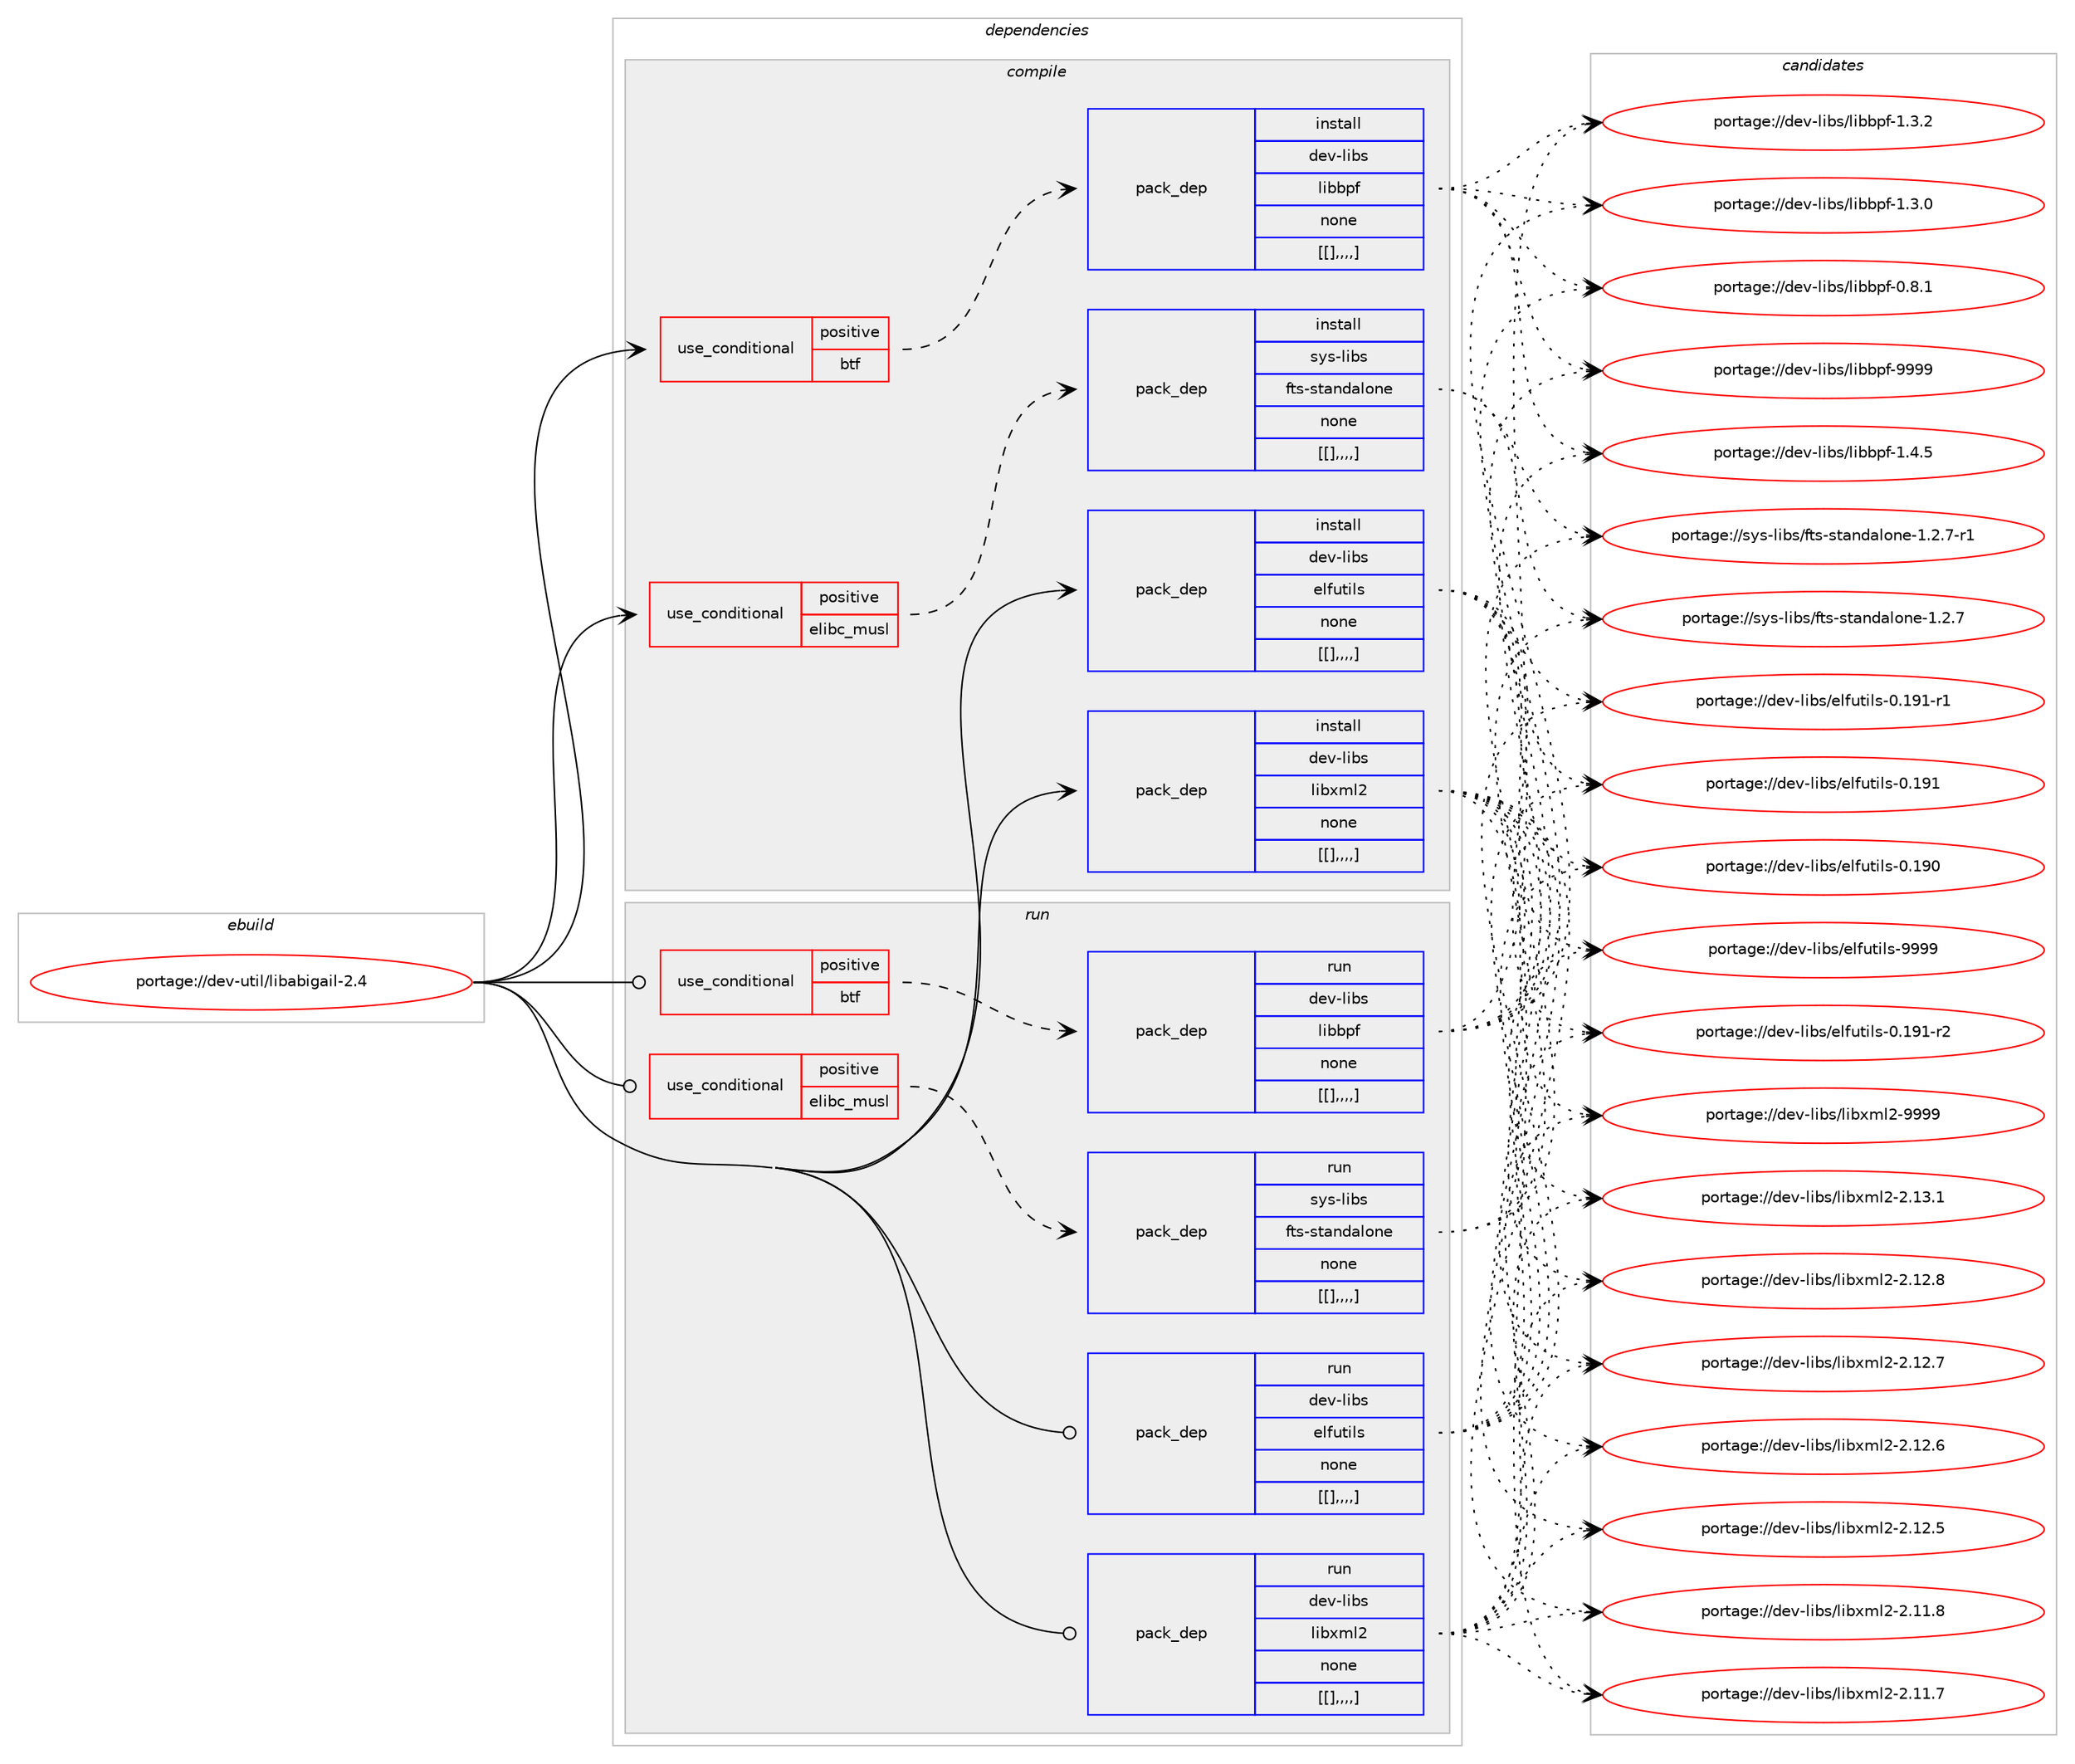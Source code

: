 digraph prolog {

# *************
# Graph options
# *************

newrank=true;
concentrate=true;
compound=true;
graph [rankdir=LR,fontname=Helvetica,fontsize=10,ranksep=1.5];#, ranksep=2.5, nodesep=0.2];
edge  [arrowhead=vee];
node  [fontname=Helvetica,fontsize=10];

# **********
# The ebuild
# **********

subgraph cluster_leftcol {
color=gray;
label=<<i>ebuild</i>>;
id [label="portage://dev-util/libabigail-2.4", color=red, width=4, href="../dev-util/libabigail-2.4.svg"];
}

# ****************
# The dependencies
# ****************

subgraph cluster_midcol {
color=gray;
label=<<i>dependencies</i>>;
subgraph cluster_compile {
fillcolor="#eeeeee";
style=filled;
label=<<i>compile</i>>;
subgraph cond62683 {
dependency220458 [label=<<TABLE BORDER="0" CELLBORDER="1" CELLSPACING="0" CELLPADDING="4"><TR><TD ROWSPAN="3" CELLPADDING="10">use_conditional</TD></TR><TR><TD>positive</TD></TR><TR><TD>btf</TD></TR></TABLE>>, shape=none, color=red];
subgraph pack156348 {
dependency220459 [label=<<TABLE BORDER="0" CELLBORDER="1" CELLSPACING="0" CELLPADDING="4" WIDTH="220"><TR><TD ROWSPAN="6" CELLPADDING="30">pack_dep</TD></TR><TR><TD WIDTH="110">install</TD></TR><TR><TD>dev-libs</TD></TR><TR><TD>libbpf</TD></TR><TR><TD>none</TD></TR><TR><TD>[[],,,,]</TD></TR></TABLE>>, shape=none, color=blue];
}
dependency220458:e -> dependency220459:w [weight=20,style="dashed",arrowhead="vee"];
}
id:e -> dependency220458:w [weight=20,style="solid",arrowhead="vee"];
subgraph cond62684 {
dependency220460 [label=<<TABLE BORDER="0" CELLBORDER="1" CELLSPACING="0" CELLPADDING="4"><TR><TD ROWSPAN="3" CELLPADDING="10">use_conditional</TD></TR><TR><TD>positive</TD></TR><TR><TD>elibc_musl</TD></TR></TABLE>>, shape=none, color=red];
subgraph pack156349 {
dependency220461 [label=<<TABLE BORDER="0" CELLBORDER="1" CELLSPACING="0" CELLPADDING="4" WIDTH="220"><TR><TD ROWSPAN="6" CELLPADDING="30">pack_dep</TD></TR><TR><TD WIDTH="110">install</TD></TR><TR><TD>sys-libs</TD></TR><TR><TD>fts-standalone</TD></TR><TR><TD>none</TD></TR><TR><TD>[[],,,,]</TD></TR></TABLE>>, shape=none, color=blue];
}
dependency220460:e -> dependency220461:w [weight=20,style="dashed",arrowhead="vee"];
}
id:e -> dependency220460:w [weight=20,style="solid",arrowhead="vee"];
subgraph pack156350 {
dependency220462 [label=<<TABLE BORDER="0" CELLBORDER="1" CELLSPACING="0" CELLPADDING="4" WIDTH="220"><TR><TD ROWSPAN="6" CELLPADDING="30">pack_dep</TD></TR><TR><TD WIDTH="110">install</TD></TR><TR><TD>dev-libs</TD></TR><TR><TD>elfutils</TD></TR><TR><TD>none</TD></TR><TR><TD>[[],,,,]</TD></TR></TABLE>>, shape=none, color=blue];
}
id:e -> dependency220462:w [weight=20,style="solid",arrowhead="vee"];
subgraph pack156351 {
dependency220463 [label=<<TABLE BORDER="0" CELLBORDER="1" CELLSPACING="0" CELLPADDING="4" WIDTH="220"><TR><TD ROWSPAN="6" CELLPADDING="30">pack_dep</TD></TR><TR><TD WIDTH="110">install</TD></TR><TR><TD>dev-libs</TD></TR><TR><TD>libxml2</TD></TR><TR><TD>none</TD></TR><TR><TD>[[],,,,]</TD></TR></TABLE>>, shape=none, color=blue];
}
id:e -> dependency220463:w [weight=20,style="solid",arrowhead="vee"];
}
subgraph cluster_compileandrun {
fillcolor="#eeeeee";
style=filled;
label=<<i>compile and run</i>>;
}
subgraph cluster_run {
fillcolor="#eeeeee";
style=filled;
label=<<i>run</i>>;
subgraph cond62685 {
dependency220464 [label=<<TABLE BORDER="0" CELLBORDER="1" CELLSPACING="0" CELLPADDING="4"><TR><TD ROWSPAN="3" CELLPADDING="10">use_conditional</TD></TR><TR><TD>positive</TD></TR><TR><TD>btf</TD></TR></TABLE>>, shape=none, color=red];
subgraph pack156352 {
dependency220465 [label=<<TABLE BORDER="0" CELLBORDER="1" CELLSPACING="0" CELLPADDING="4" WIDTH="220"><TR><TD ROWSPAN="6" CELLPADDING="30">pack_dep</TD></TR><TR><TD WIDTH="110">run</TD></TR><TR><TD>dev-libs</TD></TR><TR><TD>libbpf</TD></TR><TR><TD>none</TD></TR><TR><TD>[[],,,,]</TD></TR></TABLE>>, shape=none, color=blue];
}
dependency220464:e -> dependency220465:w [weight=20,style="dashed",arrowhead="vee"];
}
id:e -> dependency220464:w [weight=20,style="solid",arrowhead="odot"];
subgraph cond62686 {
dependency220466 [label=<<TABLE BORDER="0" CELLBORDER="1" CELLSPACING="0" CELLPADDING="4"><TR><TD ROWSPAN="3" CELLPADDING="10">use_conditional</TD></TR><TR><TD>positive</TD></TR><TR><TD>elibc_musl</TD></TR></TABLE>>, shape=none, color=red];
subgraph pack156353 {
dependency220467 [label=<<TABLE BORDER="0" CELLBORDER="1" CELLSPACING="0" CELLPADDING="4" WIDTH="220"><TR><TD ROWSPAN="6" CELLPADDING="30">pack_dep</TD></TR><TR><TD WIDTH="110">run</TD></TR><TR><TD>sys-libs</TD></TR><TR><TD>fts-standalone</TD></TR><TR><TD>none</TD></TR><TR><TD>[[],,,,]</TD></TR></TABLE>>, shape=none, color=blue];
}
dependency220466:e -> dependency220467:w [weight=20,style="dashed",arrowhead="vee"];
}
id:e -> dependency220466:w [weight=20,style="solid",arrowhead="odot"];
subgraph pack156354 {
dependency220468 [label=<<TABLE BORDER="0" CELLBORDER="1" CELLSPACING="0" CELLPADDING="4" WIDTH="220"><TR><TD ROWSPAN="6" CELLPADDING="30">pack_dep</TD></TR><TR><TD WIDTH="110">run</TD></TR><TR><TD>dev-libs</TD></TR><TR><TD>elfutils</TD></TR><TR><TD>none</TD></TR><TR><TD>[[],,,,]</TD></TR></TABLE>>, shape=none, color=blue];
}
id:e -> dependency220468:w [weight=20,style="solid",arrowhead="odot"];
subgraph pack156355 {
dependency220469 [label=<<TABLE BORDER="0" CELLBORDER="1" CELLSPACING="0" CELLPADDING="4" WIDTH="220"><TR><TD ROWSPAN="6" CELLPADDING="30">pack_dep</TD></TR><TR><TD WIDTH="110">run</TD></TR><TR><TD>dev-libs</TD></TR><TR><TD>libxml2</TD></TR><TR><TD>none</TD></TR><TR><TD>[[],,,,]</TD></TR></TABLE>>, shape=none, color=blue];
}
id:e -> dependency220469:w [weight=20,style="solid",arrowhead="odot"];
}
}

# **************
# The candidates
# **************

subgraph cluster_choices {
rank=same;
color=gray;
label=<<i>candidates</i>>;

subgraph choice156348 {
color=black;
nodesep=1;
choice10010111845108105981154710810598981121024557575757 [label="portage://dev-libs/libbpf-9999", color=red, width=4,href="../dev-libs/libbpf-9999.svg"];
choice1001011184510810598115471081059898112102454946524653 [label="portage://dev-libs/libbpf-1.4.5", color=red, width=4,href="../dev-libs/libbpf-1.4.5.svg"];
choice1001011184510810598115471081059898112102454946514650 [label="portage://dev-libs/libbpf-1.3.2", color=red, width=4,href="../dev-libs/libbpf-1.3.2.svg"];
choice1001011184510810598115471081059898112102454946514648 [label="portage://dev-libs/libbpf-1.3.0", color=red, width=4,href="../dev-libs/libbpf-1.3.0.svg"];
choice1001011184510810598115471081059898112102454846564649 [label="portage://dev-libs/libbpf-0.8.1", color=red, width=4,href="../dev-libs/libbpf-0.8.1.svg"];
dependency220459:e -> choice10010111845108105981154710810598981121024557575757:w [style=dotted,weight="100"];
dependency220459:e -> choice1001011184510810598115471081059898112102454946524653:w [style=dotted,weight="100"];
dependency220459:e -> choice1001011184510810598115471081059898112102454946514650:w [style=dotted,weight="100"];
dependency220459:e -> choice1001011184510810598115471081059898112102454946514648:w [style=dotted,weight="100"];
dependency220459:e -> choice1001011184510810598115471081059898112102454846564649:w [style=dotted,weight="100"];
}
subgraph choice156349 {
color=black;
nodesep=1;
choice1151211154510810598115471021161154511511697110100971081111101014549465046554511449 [label="portage://sys-libs/fts-standalone-1.2.7-r1", color=red, width=4,href="../sys-libs/fts-standalone-1.2.7-r1.svg"];
choice115121115451081059811547102116115451151169711010097108111110101454946504655 [label="portage://sys-libs/fts-standalone-1.2.7", color=red, width=4,href="../sys-libs/fts-standalone-1.2.7.svg"];
dependency220461:e -> choice1151211154510810598115471021161154511511697110100971081111101014549465046554511449:w [style=dotted,weight="100"];
dependency220461:e -> choice115121115451081059811547102116115451151169711010097108111110101454946504655:w [style=dotted,weight="100"];
}
subgraph choice156350 {
color=black;
nodesep=1;
choice1001011184510810598115471011081021171161051081154557575757 [label="portage://dev-libs/elfutils-9999", color=red, width=4,href="../dev-libs/elfutils-9999.svg"];
choice1001011184510810598115471011081021171161051081154548464957494511450 [label="portage://dev-libs/elfutils-0.191-r2", color=red, width=4,href="../dev-libs/elfutils-0.191-r2.svg"];
choice1001011184510810598115471011081021171161051081154548464957494511449 [label="portage://dev-libs/elfutils-0.191-r1", color=red, width=4,href="../dev-libs/elfutils-0.191-r1.svg"];
choice100101118451081059811547101108102117116105108115454846495749 [label="portage://dev-libs/elfutils-0.191", color=red, width=4,href="../dev-libs/elfutils-0.191.svg"];
choice100101118451081059811547101108102117116105108115454846495748 [label="portage://dev-libs/elfutils-0.190", color=red, width=4,href="../dev-libs/elfutils-0.190.svg"];
dependency220462:e -> choice1001011184510810598115471011081021171161051081154557575757:w [style=dotted,weight="100"];
dependency220462:e -> choice1001011184510810598115471011081021171161051081154548464957494511450:w [style=dotted,weight="100"];
dependency220462:e -> choice1001011184510810598115471011081021171161051081154548464957494511449:w [style=dotted,weight="100"];
dependency220462:e -> choice100101118451081059811547101108102117116105108115454846495749:w [style=dotted,weight="100"];
dependency220462:e -> choice100101118451081059811547101108102117116105108115454846495748:w [style=dotted,weight="100"];
}
subgraph choice156351 {
color=black;
nodesep=1;
choice10010111845108105981154710810598120109108504557575757 [label="portage://dev-libs/libxml2-9999", color=red, width=4,href="../dev-libs/libxml2-9999.svg"];
choice100101118451081059811547108105981201091085045504649514649 [label="portage://dev-libs/libxml2-2.13.1", color=red, width=4,href="../dev-libs/libxml2-2.13.1.svg"];
choice100101118451081059811547108105981201091085045504649504656 [label="portage://dev-libs/libxml2-2.12.8", color=red, width=4,href="../dev-libs/libxml2-2.12.8.svg"];
choice100101118451081059811547108105981201091085045504649504655 [label="portage://dev-libs/libxml2-2.12.7", color=red, width=4,href="../dev-libs/libxml2-2.12.7.svg"];
choice100101118451081059811547108105981201091085045504649504654 [label="portage://dev-libs/libxml2-2.12.6", color=red, width=4,href="../dev-libs/libxml2-2.12.6.svg"];
choice100101118451081059811547108105981201091085045504649504653 [label="portage://dev-libs/libxml2-2.12.5", color=red, width=4,href="../dev-libs/libxml2-2.12.5.svg"];
choice100101118451081059811547108105981201091085045504649494656 [label="portage://dev-libs/libxml2-2.11.8", color=red, width=4,href="../dev-libs/libxml2-2.11.8.svg"];
choice100101118451081059811547108105981201091085045504649494655 [label="portage://dev-libs/libxml2-2.11.7", color=red, width=4,href="../dev-libs/libxml2-2.11.7.svg"];
dependency220463:e -> choice10010111845108105981154710810598120109108504557575757:w [style=dotted,weight="100"];
dependency220463:e -> choice100101118451081059811547108105981201091085045504649514649:w [style=dotted,weight="100"];
dependency220463:e -> choice100101118451081059811547108105981201091085045504649504656:w [style=dotted,weight="100"];
dependency220463:e -> choice100101118451081059811547108105981201091085045504649504655:w [style=dotted,weight="100"];
dependency220463:e -> choice100101118451081059811547108105981201091085045504649504654:w [style=dotted,weight="100"];
dependency220463:e -> choice100101118451081059811547108105981201091085045504649504653:w [style=dotted,weight="100"];
dependency220463:e -> choice100101118451081059811547108105981201091085045504649494656:w [style=dotted,weight="100"];
dependency220463:e -> choice100101118451081059811547108105981201091085045504649494655:w [style=dotted,weight="100"];
}
subgraph choice156352 {
color=black;
nodesep=1;
choice10010111845108105981154710810598981121024557575757 [label="portage://dev-libs/libbpf-9999", color=red, width=4,href="../dev-libs/libbpf-9999.svg"];
choice1001011184510810598115471081059898112102454946524653 [label="portage://dev-libs/libbpf-1.4.5", color=red, width=4,href="../dev-libs/libbpf-1.4.5.svg"];
choice1001011184510810598115471081059898112102454946514650 [label="portage://dev-libs/libbpf-1.3.2", color=red, width=4,href="../dev-libs/libbpf-1.3.2.svg"];
choice1001011184510810598115471081059898112102454946514648 [label="portage://dev-libs/libbpf-1.3.0", color=red, width=4,href="../dev-libs/libbpf-1.3.0.svg"];
choice1001011184510810598115471081059898112102454846564649 [label="portage://dev-libs/libbpf-0.8.1", color=red, width=4,href="../dev-libs/libbpf-0.8.1.svg"];
dependency220465:e -> choice10010111845108105981154710810598981121024557575757:w [style=dotted,weight="100"];
dependency220465:e -> choice1001011184510810598115471081059898112102454946524653:w [style=dotted,weight="100"];
dependency220465:e -> choice1001011184510810598115471081059898112102454946514650:w [style=dotted,weight="100"];
dependency220465:e -> choice1001011184510810598115471081059898112102454946514648:w [style=dotted,weight="100"];
dependency220465:e -> choice1001011184510810598115471081059898112102454846564649:w [style=dotted,weight="100"];
}
subgraph choice156353 {
color=black;
nodesep=1;
choice1151211154510810598115471021161154511511697110100971081111101014549465046554511449 [label="portage://sys-libs/fts-standalone-1.2.7-r1", color=red, width=4,href="../sys-libs/fts-standalone-1.2.7-r1.svg"];
choice115121115451081059811547102116115451151169711010097108111110101454946504655 [label="portage://sys-libs/fts-standalone-1.2.7", color=red, width=4,href="../sys-libs/fts-standalone-1.2.7.svg"];
dependency220467:e -> choice1151211154510810598115471021161154511511697110100971081111101014549465046554511449:w [style=dotted,weight="100"];
dependency220467:e -> choice115121115451081059811547102116115451151169711010097108111110101454946504655:w [style=dotted,weight="100"];
}
subgraph choice156354 {
color=black;
nodesep=1;
choice1001011184510810598115471011081021171161051081154557575757 [label="portage://dev-libs/elfutils-9999", color=red, width=4,href="../dev-libs/elfutils-9999.svg"];
choice1001011184510810598115471011081021171161051081154548464957494511450 [label="portage://dev-libs/elfutils-0.191-r2", color=red, width=4,href="../dev-libs/elfutils-0.191-r2.svg"];
choice1001011184510810598115471011081021171161051081154548464957494511449 [label="portage://dev-libs/elfutils-0.191-r1", color=red, width=4,href="../dev-libs/elfutils-0.191-r1.svg"];
choice100101118451081059811547101108102117116105108115454846495749 [label="portage://dev-libs/elfutils-0.191", color=red, width=4,href="../dev-libs/elfutils-0.191.svg"];
choice100101118451081059811547101108102117116105108115454846495748 [label="portage://dev-libs/elfutils-0.190", color=red, width=4,href="../dev-libs/elfutils-0.190.svg"];
dependency220468:e -> choice1001011184510810598115471011081021171161051081154557575757:w [style=dotted,weight="100"];
dependency220468:e -> choice1001011184510810598115471011081021171161051081154548464957494511450:w [style=dotted,weight="100"];
dependency220468:e -> choice1001011184510810598115471011081021171161051081154548464957494511449:w [style=dotted,weight="100"];
dependency220468:e -> choice100101118451081059811547101108102117116105108115454846495749:w [style=dotted,weight="100"];
dependency220468:e -> choice100101118451081059811547101108102117116105108115454846495748:w [style=dotted,weight="100"];
}
subgraph choice156355 {
color=black;
nodesep=1;
choice10010111845108105981154710810598120109108504557575757 [label="portage://dev-libs/libxml2-9999", color=red, width=4,href="../dev-libs/libxml2-9999.svg"];
choice100101118451081059811547108105981201091085045504649514649 [label="portage://dev-libs/libxml2-2.13.1", color=red, width=4,href="../dev-libs/libxml2-2.13.1.svg"];
choice100101118451081059811547108105981201091085045504649504656 [label="portage://dev-libs/libxml2-2.12.8", color=red, width=4,href="../dev-libs/libxml2-2.12.8.svg"];
choice100101118451081059811547108105981201091085045504649504655 [label="portage://dev-libs/libxml2-2.12.7", color=red, width=4,href="../dev-libs/libxml2-2.12.7.svg"];
choice100101118451081059811547108105981201091085045504649504654 [label="portage://dev-libs/libxml2-2.12.6", color=red, width=4,href="../dev-libs/libxml2-2.12.6.svg"];
choice100101118451081059811547108105981201091085045504649504653 [label="portage://dev-libs/libxml2-2.12.5", color=red, width=4,href="../dev-libs/libxml2-2.12.5.svg"];
choice100101118451081059811547108105981201091085045504649494656 [label="portage://dev-libs/libxml2-2.11.8", color=red, width=4,href="../dev-libs/libxml2-2.11.8.svg"];
choice100101118451081059811547108105981201091085045504649494655 [label="portage://dev-libs/libxml2-2.11.7", color=red, width=4,href="../dev-libs/libxml2-2.11.7.svg"];
dependency220469:e -> choice10010111845108105981154710810598120109108504557575757:w [style=dotted,weight="100"];
dependency220469:e -> choice100101118451081059811547108105981201091085045504649514649:w [style=dotted,weight="100"];
dependency220469:e -> choice100101118451081059811547108105981201091085045504649504656:w [style=dotted,weight="100"];
dependency220469:e -> choice100101118451081059811547108105981201091085045504649504655:w [style=dotted,weight="100"];
dependency220469:e -> choice100101118451081059811547108105981201091085045504649504654:w [style=dotted,weight="100"];
dependency220469:e -> choice100101118451081059811547108105981201091085045504649504653:w [style=dotted,weight="100"];
dependency220469:e -> choice100101118451081059811547108105981201091085045504649494656:w [style=dotted,weight="100"];
dependency220469:e -> choice100101118451081059811547108105981201091085045504649494655:w [style=dotted,weight="100"];
}
}

}
